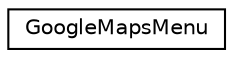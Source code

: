 digraph G
{
  edge [fontname="Helvetica",fontsize="10",labelfontname="Helvetica",labelfontsize="10"];
  node [fontname="Helvetica",fontsize="10",shape=record];
  rankdir="LR";
  Node1 [label="GoogleMapsMenu",height=0.2,width=0.4,color="black", fillcolor="white", style="filled",URL="$interface_google_maps_menu.html"];
}
